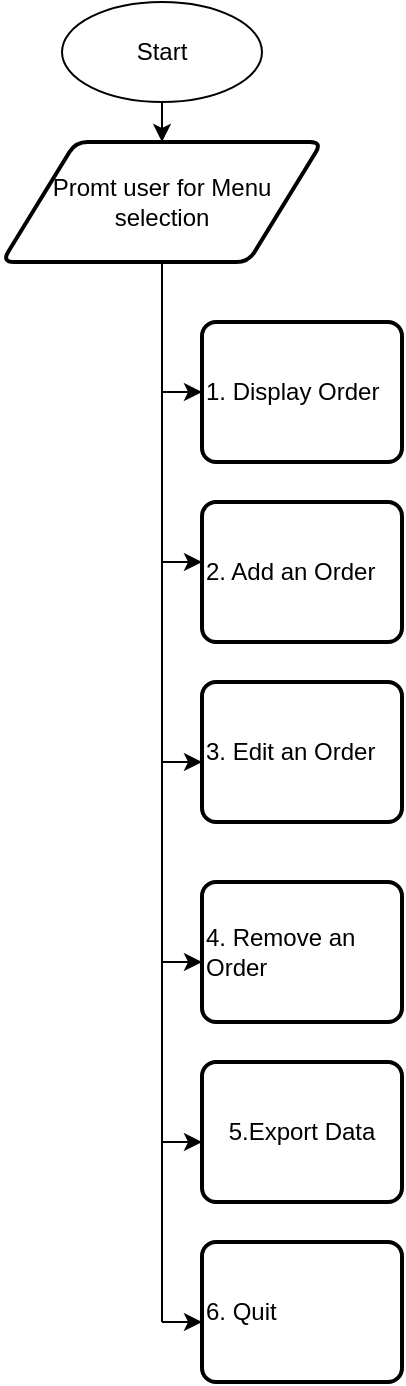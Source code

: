 <mxfile version="14.9.6" type="github">
  <diagram id="mHQZTvpL-9MRXByaXTXM" name="Page-1">
    <mxGraphModel dx="1138" dy="564" grid="1" gridSize="10" guides="1" tooltips="1" connect="1" arrows="1" fold="1" page="1" pageScale="1" pageWidth="850" pageHeight="1100" math="0" shadow="0">
      <root>
        <mxCell id="0" />
        <mxCell id="1" parent="0" />
        <mxCell id="gJ79Um88TFuo1djU6KGx-1" value="Start" style="ellipse;whiteSpace=wrap;html=1;" vertex="1" parent="1">
          <mxGeometry x="70" y="40" width="100" height="50" as="geometry" />
        </mxCell>
        <mxCell id="gJ79Um88TFuo1djU6KGx-2" value="Promt user for Menu selection" style="shape=parallelogram;html=1;strokeWidth=2;perimeter=parallelogramPerimeter;whiteSpace=wrap;rounded=1;arcSize=12;size=0.23;" vertex="1" parent="1">
          <mxGeometry x="40" y="110" width="160" height="60" as="geometry" />
        </mxCell>
        <mxCell id="gJ79Um88TFuo1djU6KGx-3" value="1. Display Order" style="rounded=1;whiteSpace=wrap;html=1;absoluteArcSize=1;arcSize=14;strokeWidth=2;align=left;" vertex="1" parent="1">
          <mxGeometry x="140" y="200" width="100" height="70" as="geometry" />
        </mxCell>
        <mxCell id="gJ79Um88TFuo1djU6KGx-4" value="2. Add an Order" style="rounded=1;whiteSpace=wrap;html=1;absoluteArcSize=1;arcSize=14;strokeWidth=2;align=left;" vertex="1" parent="1">
          <mxGeometry x="140" y="290" width="100" height="70" as="geometry" />
        </mxCell>
        <mxCell id="gJ79Um88TFuo1djU6KGx-5" value="5.Export Data" style="rounded=1;whiteSpace=wrap;html=1;absoluteArcSize=1;arcSize=14;strokeWidth=2;" vertex="1" parent="1">
          <mxGeometry x="140" y="570" width="100" height="70" as="geometry" />
        </mxCell>
        <mxCell id="gJ79Um88TFuo1djU6KGx-6" value="4. Remove an Order" style="rounded=1;whiteSpace=wrap;html=1;absoluteArcSize=1;arcSize=14;strokeWidth=2;align=left;" vertex="1" parent="1">
          <mxGeometry x="140" y="480" width="100" height="70" as="geometry" />
        </mxCell>
        <mxCell id="gJ79Um88TFuo1djU6KGx-7" value="3. Edit an Order" style="rounded=1;whiteSpace=wrap;html=1;absoluteArcSize=1;arcSize=14;strokeWidth=2;align=left;" vertex="1" parent="1">
          <mxGeometry x="140" y="380" width="100" height="70" as="geometry" />
        </mxCell>
        <mxCell id="gJ79Um88TFuo1djU6KGx-8" value="" style="endArrow=none;html=1;" edge="1" parent="1">
          <mxGeometry width="50" height="50" relative="1" as="geometry">
            <mxPoint x="120" y="700" as="sourcePoint" />
            <mxPoint x="120" y="170" as="targetPoint" />
          </mxGeometry>
        </mxCell>
        <mxCell id="gJ79Um88TFuo1djU6KGx-9" value="" style="endArrow=classic;html=1;entryX=0;entryY=0.5;entryDx=0;entryDy=0;" edge="1" parent="1" target="gJ79Um88TFuo1djU6KGx-3">
          <mxGeometry width="50" height="50" relative="1" as="geometry">
            <mxPoint x="120" y="235" as="sourcePoint" />
            <mxPoint x="160" y="210" as="targetPoint" />
          </mxGeometry>
        </mxCell>
        <mxCell id="gJ79Um88TFuo1djU6KGx-11" value="" style="endArrow=classic;html=1;entryX=0;entryY=0.5;entryDx=0;entryDy=0;" edge="1" parent="1">
          <mxGeometry width="50" height="50" relative="1" as="geometry">
            <mxPoint x="120" y="420" as="sourcePoint" />
            <mxPoint x="140" y="420" as="targetPoint" />
          </mxGeometry>
        </mxCell>
        <mxCell id="gJ79Um88TFuo1djU6KGx-12" value="" style="endArrow=classic;html=1;entryX=0;entryY=0.5;entryDx=0;entryDy=0;" edge="1" parent="1">
          <mxGeometry width="50" height="50" relative="1" as="geometry">
            <mxPoint x="120" y="520" as="sourcePoint" />
            <mxPoint x="140" y="520" as="targetPoint" />
          </mxGeometry>
        </mxCell>
        <mxCell id="gJ79Um88TFuo1djU6KGx-13" value="" style="endArrow=classic;html=1;entryX=0;entryY=0.5;entryDx=0;entryDy=0;" edge="1" parent="1">
          <mxGeometry width="50" height="50" relative="1" as="geometry">
            <mxPoint x="120" y="610" as="sourcePoint" />
            <mxPoint x="140" y="610" as="targetPoint" />
          </mxGeometry>
        </mxCell>
        <mxCell id="gJ79Um88TFuo1djU6KGx-14" value="" style="endArrow=classic;html=1;entryX=0;entryY=0.5;entryDx=0;entryDy=0;" edge="1" parent="1">
          <mxGeometry width="50" height="50" relative="1" as="geometry">
            <mxPoint x="120" y="700" as="sourcePoint" />
            <mxPoint x="140" y="700" as="targetPoint" />
            <Array as="points">
              <mxPoint x="120" y="700" />
            </Array>
          </mxGeometry>
        </mxCell>
        <mxCell id="gJ79Um88TFuo1djU6KGx-16" value="" style="endArrow=classic;html=1;" edge="1" parent="1">
          <mxGeometry width="50" height="50" relative="1" as="geometry">
            <mxPoint x="120" y="320" as="sourcePoint" />
            <mxPoint x="140" y="320" as="targetPoint" />
            <Array as="points" />
          </mxGeometry>
        </mxCell>
        <mxCell id="gJ79Um88TFuo1djU6KGx-17" value="6. Quit" style="rounded=1;whiteSpace=wrap;html=1;absoluteArcSize=1;arcSize=14;strokeWidth=2;align=left;" vertex="1" parent="1">
          <mxGeometry x="140" y="660" width="100" height="70" as="geometry" />
        </mxCell>
        <mxCell id="gJ79Um88TFuo1djU6KGx-18" value="" style="endArrow=classic;html=1;" edge="1" parent="1">
          <mxGeometry width="50" height="50" relative="1" as="geometry">
            <mxPoint x="120" y="90" as="sourcePoint" />
            <mxPoint x="120" y="110" as="targetPoint" />
          </mxGeometry>
        </mxCell>
      </root>
    </mxGraphModel>
  </diagram>
</mxfile>
